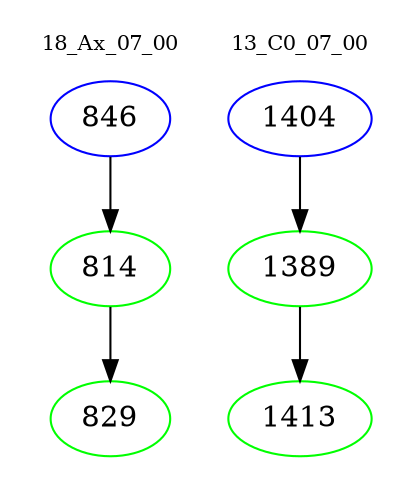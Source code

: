 digraph{
subgraph cluster_0 {
color = white
label = "18_Ax_07_00";
fontsize=10;
T0_846 [label="846", color="blue"]
T0_846 -> T0_814 [color="black"]
T0_814 [label="814", color="green"]
T0_814 -> T0_829 [color="black"]
T0_829 [label="829", color="green"]
}
subgraph cluster_1 {
color = white
label = "13_C0_07_00";
fontsize=10;
T1_1404 [label="1404", color="blue"]
T1_1404 -> T1_1389 [color="black"]
T1_1389 [label="1389", color="green"]
T1_1389 -> T1_1413 [color="black"]
T1_1413 [label="1413", color="green"]
}
}
